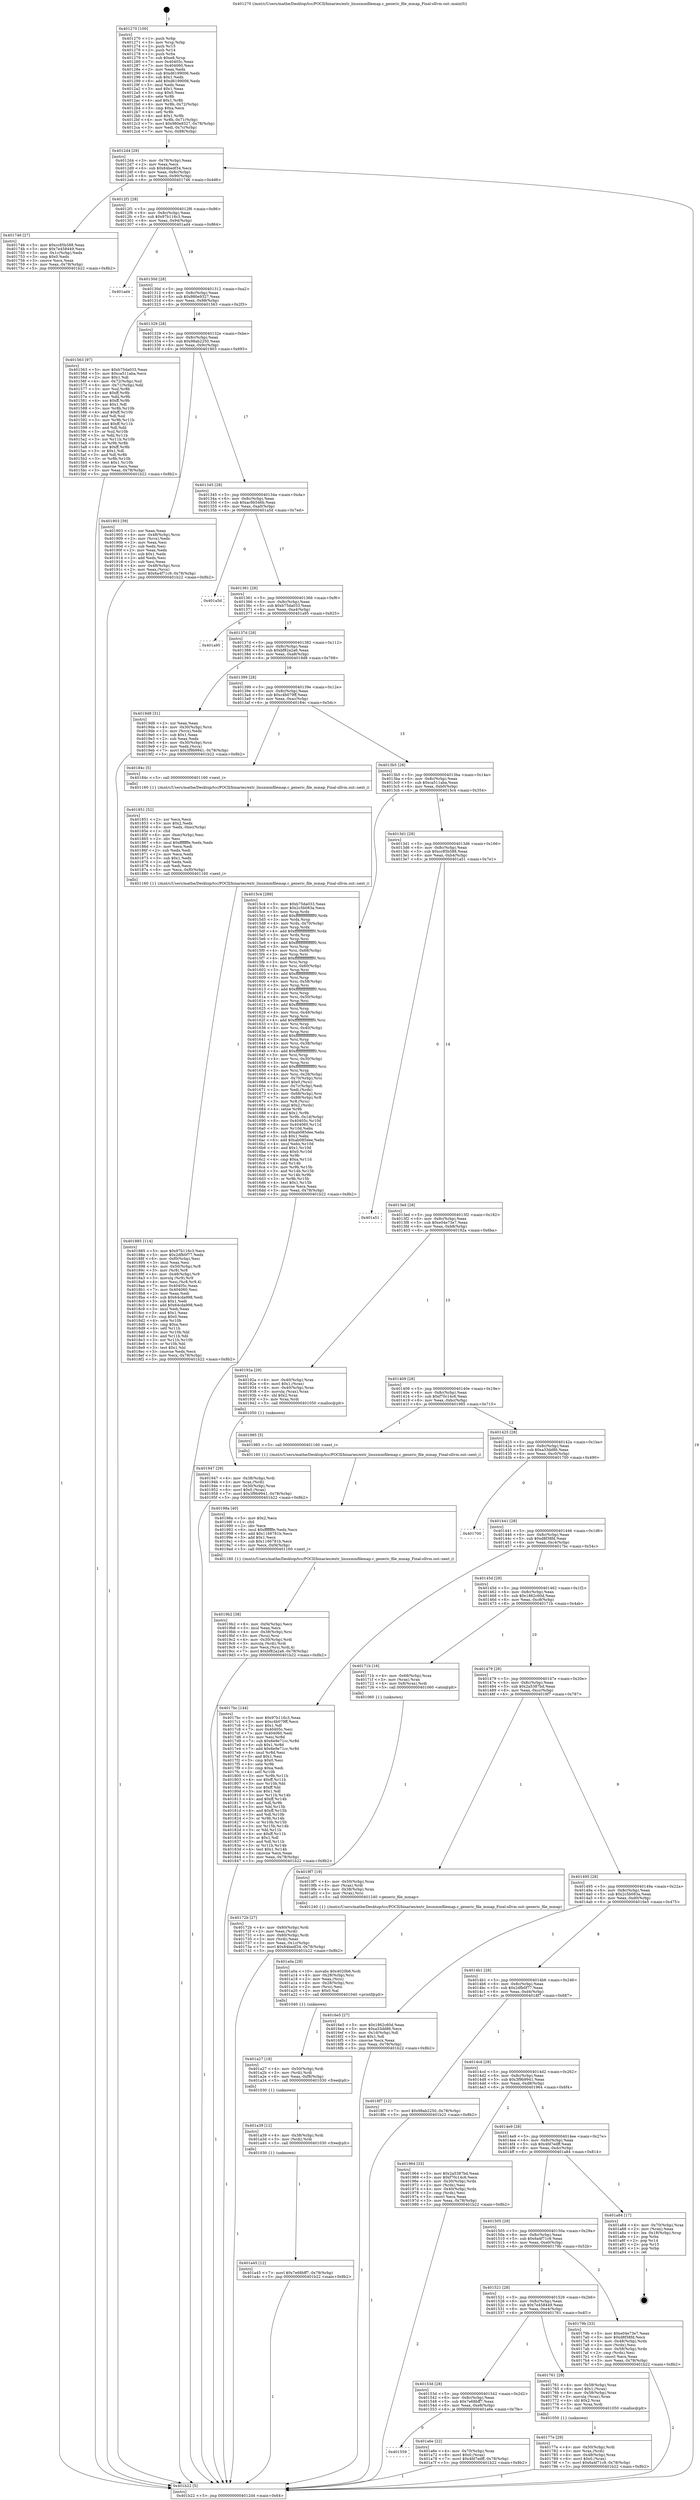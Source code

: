 digraph "0x401270" {
  label = "0x401270 (/mnt/c/Users/mathe/Desktop/tcc/POCII/binaries/extr_linuxmmfilemap.c_generic_file_mmap_Final-ollvm.out::main(0))"
  labelloc = "t"
  node[shape=record]

  Entry [label="",width=0.3,height=0.3,shape=circle,fillcolor=black,style=filled]
  "0x4012d4" [label="{
     0x4012d4 [29]\l
     | [instrs]\l
     &nbsp;&nbsp;0x4012d4 \<+3\>: mov -0x78(%rbp),%eax\l
     &nbsp;&nbsp;0x4012d7 \<+2\>: mov %eax,%ecx\l
     &nbsp;&nbsp;0x4012d9 \<+6\>: sub $0x84bedf34,%ecx\l
     &nbsp;&nbsp;0x4012df \<+6\>: mov %eax,-0x8c(%rbp)\l
     &nbsp;&nbsp;0x4012e5 \<+6\>: mov %ecx,-0x90(%rbp)\l
     &nbsp;&nbsp;0x4012eb \<+6\>: je 0000000000401746 \<main+0x4d6\>\l
  }"]
  "0x401746" [label="{
     0x401746 [27]\l
     | [instrs]\l
     &nbsp;&nbsp;0x401746 \<+5\>: mov $0xcc85b588,%eax\l
     &nbsp;&nbsp;0x40174b \<+5\>: mov $0x7e458449,%ecx\l
     &nbsp;&nbsp;0x401750 \<+3\>: mov -0x1c(%rbp),%edx\l
     &nbsp;&nbsp;0x401753 \<+3\>: cmp $0x0,%edx\l
     &nbsp;&nbsp;0x401756 \<+3\>: cmove %ecx,%eax\l
     &nbsp;&nbsp;0x401759 \<+3\>: mov %eax,-0x78(%rbp)\l
     &nbsp;&nbsp;0x40175c \<+5\>: jmp 0000000000401b22 \<main+0x8b2\>\l
  }"]
  "0x4012f1" [label="{
     0x4012f1 [28]\l
     | [instrs]\l
     &nbsp;&nbsp;0x4012f1 \<+5\>: jmp 00000000004012f6 \<main+0x86\>\l
     &nbsp;&nbsp;0x4012f6 \<+6\>: mov -0x8c(%rbp),%eax\l
     &nbsp;&nbsp;0x4012fc \<+5\>: sub $0x97b116c3,%eax\l
     &nbsp;&nbsp;0x401301 \<+6\>: mov %eax,-0x94(%rbp)\l
     &nbsp;&nbsp;0x401307 \<+6\>: je 0000000000401ad4 \<main+0x864\>\l
  }"]
  Exit [label="",width=0.3,height=0.3,shape=circle,fillcolor=black,style=filled,peripheries=2]
  "0x401ad4" [label="{
     0x401ad4\l
  }", style=dashed]
  "0x40130d" [label="{
     0x40130d [28]\l
     | [instrs]\l
     &nbsp;&nbsp;0x40130d \<+5\>: jmp 0000000000401312 \<main+0xa2\>\l
     &nbsp;&nbsp;0x401312 \<+6\>: mov -0x8c(%rbp),%eax\l
     &nbsp;&nbsp;0x401318 \<+5\>: sub $0x980e9327,%eax\l
     &nbsp;&nbsp;0x40131d \<+6\>: mov %eax,-0x98(%rbp)\l
     &nbsp;&nbsp;0x401323 \<+6\>: je 0000000000401563 \<main+0x2f3\>\l
  }"]
  "0x401559" [label="{
     0x401559\l
  }", style=dashed]
  "0x401563" [label="{
     0x401563 [97]\l
     | [instrs]\l
     &nbsp;&nbsp;0x401563 \<+5\>: mov $0xb75da033,%eax\l
     &nbsp;&nbsp;0x401568 \<+5\>: mov $0xca511aba,%ecx\l
     &nbsp;&nbsp;0x40156d \<+2\>: mov $0x1,%dl\l
     &nbsp;&nbsp;0x40156f \<+4\>: mov -0x72(%rbp),%sil\l
     &nbsp;&nbsp;0x401573 \<+4\>: mov -0x71(%rbp),%dil\l
     &nbsp;&nbsp;0x401577 \<+3\>: mov %sil,%r8b\l
     &nbsp;&nbsp;0x40157a \<+4\>: xor $0xff,%r8b\l
     &nbsp;&nbsp;0x40157e \<+3\>: mov %dil,%r9b\l
     &nbsp;&nbsp;0x401581 \<+4\>: xor $0xff,%r9b\l
     &nbsp;&nbsp;0x401585 \<+3\>: xor $0x1,%dl\l
     &nbsp;&nbsp;0x401588 \<+3\>: mov %r8b,%r10b\l
     &nbsp;&nbsp;0x40158b \<+4\>: and $0xff,%r10b\l
     &nbsp;&nbsp;0x40158f \<+3\>: and %dl,%sil\l
     &nbsp;&nbsp;0x401592 \<+3\>: mov %r9b,%r11b\l
     &nbsp;&nbsp;0x401595 \<+4\>: and $0xff,%r11b\l
     &nbsp;&nbsp;0x401599 \<+3\>: and %dl,%dil\l
     &nbsp;&nbsp;0x40159c \<+3\>: or %sil,%r10b\l
     &nbsp;&nbsp;0x40159f \<+3\>: or %dil,%r11b\l
     &nbsp;&nbsp;0x4015a2 \<+3\>: xor %r11b,%r10b\l
     &nbsp;&nbsp;0x4015a5 \<+3\>: or %r9b,%r8b\l
     &nbsp;&nbsp;0x4015a8 \<+4\>: xor $0xff,%r8b\l
     &nbsp;&nbsp;0x4015ac \<+3\>: or $0x1,%dl\l
     &nbsp;&nbsp;0x4015af \<+3\>: and %dl,%r8b\l
     &nbsp;&nbsp;0x4015b2 \<+3\>: or %r8b,%r10b\l
     &nbsp;&nbsp;0x4015b5 \<+4\>: test $0x1,%r10b\l
     &nbsp;&nbsp;0x4015b9 \<+3\>: cmovne %ecx,%eax\l
     &nbsp;&nbsp;0x4015bc \<+3\>: mov %eax,-0x78(%rbp)\l
     &nbsp;&nbsp;0x4015bf \<+5\>: jmp 0000000000401b22 \<main+0x8b2\>\l
  }"]
  "0x401329" [label="{
     0x401329 [28]\l
     | [instrs]\l
     &nbsp;&nbsp;0x401329 \<+5\>: jmp 000000000040132e \<main+0xbe\>\l
     &nbsp;&nbsp;0x40132e \<+6\>: mov -0x8c(%rbp),%eax\l
     &nbsp;&nbsp;0x401334 \<+5\>: sub $0x98ab2250,%eax\l
     &nbsp;&nbsp;0x401339 \<+6\>: mov %eax,-0x9c(%rbp)\l
     &nbsp;&nbsp;0x40133f \<+6\>: je 0000000000401903 \<main+0x693\>\l
  }"]
  "0x401b22" [label="{
     0x401b22 [5]\l
     | [instrs]\l
     &nbsp;&nbsp;0x401b22 \<+5\>: jmp 00000000004012d4 \<main+0x64\>\l
  }"]
  "0x401270" [label="{
     0x401270 [100]\l
     | [instrs]\l
     &nbsp;&nbsp;0x401270 \<+1\>: push %rbp\l
     &nbsp;&nbsp;0x401271 \<+3\>: mov %rsp,%rbp\l
     &nbsp;&nbsp;0x401274 \<+2\>: push %r15\l
     &nbsp;&nbsp;0x401276 \<+2\>: push %r14\l
     &nbsp;&nbsp;0x401278 \<+1\>: push %rbx\l
     &nbsp;&nbsp;0x401279 \<+7\>: sub $0xe8,%rsp\l
     &nbsp;&nbsp;0x401280 \<+7\>: mov 0x40405c,%eax\l
     &nbsp;&nbsp;0x401287 \<+7\>: mov 0x404060,%ecx\l
     &nbsp;&nbsp;0x40128e \<+2\>: mov %eax,%edx\l
     &nbsp;&nbsp;0x401290 \<+6\>: sub $0xd6199006,%edx\l
     &nbsp;&nbsp;0x401296 \<+3\>: sub $0x1,%edx\l
     &nbsp;&nbsp;0x401299 \<+6\>: add $0xd6199006,%edx\l
     &nbsp;&nbsp;0x40129f \<+3\>: imul %edx,%eax\l
     &nbsp;&nbsp;0x4012a2 \<+3\>: and $0x1,%eax\l
     &nbsp;&nbsp;0x4012a5 \<+3\>: cmp $0x0,%eax\l
     &nbsp;&nbsp;0x4012a8 \<+4\>: sete %r8b\l
     &nbsp;&nbsp;0x4012ac \<+4\>: and $0x1,%r8b\l
     &nbsp;&nbsp;0x4012b0 \<+4\>: mov %r8b,-0x72(%rbp)\l
     &nbsp;&nbsp;0x4012b4 \<+3\>: cmp $0xa,%ecx\l
     &nbsp;&nbsp;0x4012b7 \<+4\>: setl %r8b\l
     &nbsp;&nbsp;0x4012bb \<+4\>: and $0x1,%r8b\l
     &nbsp;&nbsp;0x4012bf \<+4\>: mov %r8b,-0x71(%rbp)\l
     &nbsp;&nbsp;0x4012c3 \<+7\>: movl $0x980e9327,-0x78(%rbp)\l
     &nbsp;&nbsp;0x4012ca \<+3\>: mov %edi,-0x7c(%rbp)\l
     &nbsp;&nbsp;0x4012cd \<+7\>: mov %rsi,-0x88(%rbp)\l
  }"]
  "0x401a6e" [label="{
     0x401a6e [22]\l
     | [instrs]\l
     &nbsp;&nbsp;0x401a6e \<+4\>: mov -0x70(%rbp),%rax\l
     &nbsp;&nbsp;0x401a72 \<+6\>: movl $0x0,(%rax)\l
     &nbsp;&nbsp;0x401a78 \<+7\>: movl $0x4fd7edff,-0x78(%rbp)\l
     &nbsp;&nbsp;0x401a7f \<+5\>: jmp 0000000000401b22 \<main+0x8b2\>\l
  }"]
  "0x401903" [label="{
     0x401903 [39]\l
     | [instrs]\l
     &nbsp;&nbsp;0x401903 \<+2\>: xor %eax,%eax\l
     &nbsp;&nbsp;0x401905 \<+4\>: mov -0x48(%rbp),%rcx\l
     &nbsp;&nbsp;0x401909 \<+2\>: mov (%rcx),%edx\l
     &nbsp;&nbsp;0x40190b \<+2\>: mov %eax,%esi\l
     &nbsp;&nbsp;0x40190d \<+2\>: sub %edx,%esi\l
     &nbsp;&nbsp;0x40190f \<+2\>: mov %eax,%edx\l
     &nbsp;&nbsp;0x401911 \<+3\>: sub $0x1,%edx\l
     &nbsp;&nbsp;0x401914 \<+2\>: add %edx,%esi\l
     &nbsp;&nbsp;0x401916 \<+2\>: sub %esi,%eax\l
     &nbsp;&nbsp;0x401918 \<+4\>: mov -0x48(%rbp),%rcx\l
     &nbsp;&nbsp;0x40191c \<+2\>: mov %eax,(%rcx)\l
     &nbsp;&nbsp;0x40191e \<+7\>: movl $0x6a4f71c9,-0x78(%rbp)\l
     &nbsp;&nbsp;0x401925 \<+5\>: jmp 0000000000401b22 \<main+0x8b2\>\l
  }"]
  "0x401345" [label="{
     0x401345 [28]\l
     | [instrs]\l
     &nbsp;&nbsp;0x401345 \<+5\>: jmp 000000000040134a \<main+0xda\>\l
     &nbsp;&nbsp;0x40134a \<+6\>: mov -0x8c(%rbp),%eax\l
     &nbsp;&nbsp;0x401350 \<+5\>: sub $0xac9b546b,%eax\l
     &nbsp;&nbsp;0x401355 \<+6\>: mov %eax,-0xa0(%rbp)\l
     &nbsp;&nbsp;0x40135b \<+6\>: je 0000000000401a5d \<main+0x7ed\>\l
  }"]
  "0x401a45" [label="{
     0x401a45 [12]\l
     | [instrs]\l
     &nbsp;&nbsp;0x401a45 \<+7\>: movl $0x7e68bff7,-0x78(%rbp)\l
     &nbsp;&nbsp;0x401a4c \<+5\>: jmp 0000000000401b22 \<main+0x8b2\>\l
  }"]
  "0x401a5d" [label="{
     0x401a5d\l
  }", style=dashed]
  "0x401361" [label="{
     0x401361 [28]\l
     | [instrs]\l
     &nbsp;&nbsp;0x401361 \<+5\>: jmp 0000000000401366 \<main+0xf6\>\l
     &nbsp;&nbsp;0x401366 \<+6\>: mov -0x8c(%rbp),%eax\l
     &nbsp;&nbsp;0x40136c \<+5\>: sub $0xb75da033,%eax\l
     &nbsp;&nbsp;0x401371 \<+6\>: mov %eax,-0xa4(%rbp)\l
     &nbsp;&nbsp;0x401377 \<+6\>: je 0000000000401a95 \<main+0x825\>\l
  }"]
  "0x401a39" [label="{
     0x401a39 [12]\l
     | [instrs]\l
     &nbsp;&nbsp;0x401a39 \<+4\>: mov -0x38(%rbp),%rdi\l
     &nbsp;&nbsp;0x401a3d \<+3\>: mov (%rdi),%rdi\l
     &nbsp;&nbsp;0x401a40 \<+5\>: call 0000000000401030 \<free@plt\>\l
     | [calls]\l
     &nbsp;&nbsp;0x401030 \{1\} (unknown)\l
  }"]
  "0x401a95" [label="{
     0x401a95\l
  }", style=dashed]
  "0x40137d" [label="{
     0x40137d [28]\l
     | [instrs]\l
     &nbsp;&nbsp;0x40137d \<+5\>: jmp 0000000000401382 \<main+0x112\>\l
     &nbsp;&nbsp;0x401382 \<+6\>: mov -0x8c(%rbp),%eax\l
     &nbsp;&nbsp;0x401388 \<+5\>: sub $0xbf82a2a6,%eax\l
     &nbsp;&nbsp;0x40138d \<+6\>: mov %eax,-0xa8(%rbp)\l
     &nbsp;&nbsp;0x401393 \<+6\>: je 00000000004019d8 \<main+0x768\>\l
  }"]
  "0x401a27" [label="{
     0x401a27 [18]\l
     | [instrs]\l
     &nbsp;&nbsp;0x401a27 \<+4\>: mov -0x50(%rbp),%rdi\l
     &nbsp;&nbsp;0x401a2b \<+3\>: mov (%rdi),%rdi\l
     &nbsp;&nbsp;0x401a2e \<+6\>: mov %eax,-0xf8(%rbp)\l
     &nbsp;&nbsp;0x401a34 \<+5\>: call 0000000000401030 \<free@plt\>\l
     | [calls]\l
     &nbsp;&nbsp;0x401030 \{1\} (unknown)\l
  }"]
  "0x4019d8" [label="{
     0x4019d8 [31]\l
     | [instrs]\l
     &nbsp;&nbsp;0x4019d8 \<+2\>: xor %eax,%eax\l
     &nbsp;&nbsp;0x4019da \<+4\>: mov -0x30(%rbp),%rcx\l
     &nbsp;&nbsp;0x4019de \<+2\>: mov (%rcx),%edx\l
     &nbsp;&nbsp;0x4019e0 \<+3\>: sub $0x1,%eax\l
     &nbsp;&nbsp;0x4019e3 \<+2\>: sub %eax,%edx\l
     &nbsp;&nbsp;0x4019e5 \<+4\>: mov -0x30(%rbp),%rcx\l
     &nbsp;&nbsp;0x4019e9 \<+2\>: mov %edx,(%rcx)\l
     &nbsp;&nbsp;0x4019eb \<+7\>: movl $0x3f9b9941,-0x78(%rbp)\l
     &nbsp;&nbsp;0x4019f2 \<+5\>: jmp 0000000000401b22 \<main+0x8b2\>\l
  }"]
  "0x401399" [label="{
     0x401399 [28]\l
     | [instrs]\l
     &nbsp;&nbsp;0x401399 \<+5\>: jmp 000000000040139e \<main+0x12e\>\l
     &nbsp;&nbsp;0x40139e \<+6\>: mov -0x8c(%rbp),%eax\l
     &nbsp;&nbsp;0x4013a4 \<+5\>: sub $0xc4b079ff,%eax\l
     &nbsp;&nbsp;0x4013a9 \<+6\>: mov %eax,-0xac(%rbp)\l
     &nbsp;&nbsp;0x4013af \<+6\>: je 000000000040184c \<main+0x5dc\>\l
  }"]
  "0x401a0a" [label="{
     0x401a0a [29]\l
     | [instrs]\l
     &nbsp;&nbsp;0x401a0a \<+10\>: movabs $0x4020b6,%rdi\l
     &nbsp;&nbsp;0x401a14 \<+4\>: mov -0x28(%rbp),%rsi\l
     &nbsp;&nbsp;0x401a18 \<+2\>: mov %eax,(%rsi)\l
     &nbsp;&nbsp;0x401a1a \<+4\>: mov -0x28(%rbp),%rsi\l
     &nbsp;&nbsp;0x401a1e \<+2\>: mov (%rsi),%esi\l
     &nbsp;&nbsp;0x401a20 \<+2\>: mov $0x0,%al\l
     &nbsp;&nbsp;0x401a22 \<+5\>: call 0000000000401040 \<printf@plt\>\l
     | [calls]\l
     &nbsp;&nbsp;0x401040 \{1\} (unknown)\l
  }"]
  "0x40184c" [label="{
     0x40184c [5]\l
     | [instrs]\l
     &nbsp;&nbsp;0x40184c \<+5\>: call 0000000000401160 \<next_i\>\l
     | [calls]\l
     &nbsp;&nbsp;0x401160 \{1\} (/mnt/c/Users/mathe/Desktop/tcc/POCII/binaries/extr_linuxmmfilemap.c_generic_file_mmap_Final-ollvm.out::next_i)\l
  }"]
  "0x4013b5" [label="{
     0x4013b5 [28]\l
     | [instrs]\l
     &nbsp;&nbsp;0x4013b5 \<+5\>: jmp 00000000004013ba \<main+0x14a\>\l
     &nbsp;&nbsp;0x4013ba \<+6\>: mov -0x8c(%rbp),%eax\l
     &nbsp;&nbsp;0x4013c0 \<+5\>: sub $0xca511aba,%eax\l
     &nbsp;&nbsp;0x4013c5 \<+6\>: mov %eax,-0xb0(%rbp)\l
     &nbsp;&nbsp;0x4013cb \<+6\>: je 00000000004015c4 \<main+0x354\>\l
  }"]
  "0x4019b2" [label="{
     0x4019b2 [38]\l
     | [instrs]\l
     &nbsp;&nbsp;0x4019b2 \<+6\>: mov -0xf4(%rbp),%ecx\l
     &nbsp;&nbsp;0x4019b8 \<+3\>: imul %eax,%ecx\l
     &nbsp;&nbsp;0x4019bb \<+4\>: mov -0x38(%rbp),%rsi\l
     &nbsp;&nbsp;0x4019bf \<+3\>: mov (%rsi),%rsi\l
     &nbsp;&nbsp;0x4019c2 \<+4\>: mov -0x30(%rbp),%rdi\l
     &nbsp;&nbsp;0x4019c6 \<+3\>: movslq (%rdi),%rdi\l
     &nbsp;&nbsp;0x4019c9 \<+3\>: mov %ecx,(%rsi,%rdi,4)\l
     &nbsp;&nbsp;0x4019cc \<+7\>: movl $0xbf82a2a6,-0x78(%rbp)\l
     &nbsp;&nbsp;0x4019d3 \<+5\>: jmp 0000000000401b22 \<main+0x8b2\>\l
  }"]
  "0x4015c4" [label="{
     0x4015c4 [289]\l
     | [instrs]\l
     &nbsp;&nbsp;0x4015c4 \<+5\>: mov $0xb75da033,%eax\l
     &nbsp;&nbsp;0x4015c9 \<+5\>: mov $0x2c5b083a,%ecx\l
     &nbsp;&nbsp;0x4015ce \<+3\>: mov %rsp,%rdx\l
     &nbsp;&nbsp;0x4015d1 \<+4\>: add $0xfffffffffffffff0,%rdx\l
     &nbsp;&nbsp;0x4015d5 \<+3\>: mov %rdx,%rsp\l
     &nbsp;&nbsp;0x4015d8 \<+4\>: mov %rdx,-0x70(%rbp)\l
     &nbsp;&nbsp;0x4015dc \<+3\>: mov %rsp,%rdx\l
     &nbsp;&nbsp;0x4015df \<+4\>: add $0xfffffffffffffff0,%rdx\l
     &nbsp;&nbsp;0x4015e3 \<+3\>: mov %rdx,%rsp\l
     &nbsp;&nbsp;0x4015e6 \<+3\>: mov %rsp,%rsi\l
     &nbsp;&nbsp;0x4015e9 \<+4\>: add $0xfffffffffffffff0,%rsi\l
     &nbsp;&nbsp;0x4015ed \<+3\>: mov %rsi,%rsp\l
     &nbsp;&nbsp;0x4015f0 \<+4\>: mov %rsi,-0x68(%rbp)\l
     &nbsp;&nbsp;0x4015f4 \<+3\>: mov %rsp,%rsi\l
     &nbsp;&nbsp;0x4015f7 \<+4\>: add $0xfffffffffffffff0,%rsi\l
     &nbsp;&nbsp;0x4015fb \<+3\>: mov %rsi,%rsp\l
     &nbsp;&nbsp;0x4015fe \<+4\>: mov %rsi,-0x60(%rbp)\l
     &nbsp;&nbsp;0x401602 \<+3\>: mov %rsp,%rsi\l
     &nbsp;&nbsp;0x401605 \<+4\>: add $0xfffffffffffffff0,%rsi\l
     &nbsp;&nbsp;0x401609 \<+3\>: mov %rsi,%rsp\l
     &nbsp;&nbsp;0x40160c \<+4\>: mov %rsi,-0x58(%rbp)\l
     &nbsp;&nbsp;0x401610 \<+3\>: mov %rsp,%rsi\l
     &nbsp;&nbsp;0x401613 \<+4\>: add $0xfffffffffffffff0,%rsi\l
     &nbsp;&nbsp;0x401617 \<+3\>: mov %rsi,%rsp\l
     &nbsp;&nbsp;0x40161a \<+4\>: mov %rsi,-0x50(%rbp)\l
     &nbsp;&nbsp;0x40161e \<+3\>: mov %rsp,%rsi\l
     &nbsp;&nbsp;0x401621 \<+4\>: add $0xfffffffffffffff0,%rsi\l
     &nbsp;&nbsp;0x401625 \<+3\>: mov %rsi,%rsp\l
     &nbsp;&nbsp;0x401628 \<+4\>: mov %rsi,-0x48(%rbp)\l
     &nbsp;&nbsp;0x40162c \<+3\>: mov %rsp,%rsi\l
     &nbsp;&nbsp;0x40162f \<+4\>: add $0xfffffffffffffff0,%rsi\l
     &nbsp;&nbsp;0x401633 \<+3\>: mov %rsi,%rsp\l
     &nbsp;&nbsp;0x401636 \<+4\>: mov %rsi,-0x40(%rbp)\l
     &nbsp;&nbsp;0x40163a \<+3\>: mov %rsp,%rsi\l
     &nbsp;&nbsp;0x40163d \<+4\>: add $0xfffffffffffffff0,%rsi\l
     &nbsp;&nbsp;0x401641 \<+3\>: mov %rsi,%rsp\l
     &nbsp;&nbsp;0x401644 \<+4\>: mov %rsi,-0x38(%rbp)\l
     &nbsp;&nbsp;0x401648 \<+3\>: mov %rsp,%rsi\l
     &nbsp;&nbsp;0x40164b \<+4\>: add $0xfffffffffffffff0,%rsi\l
     &nbsp;&nbsp;0x40164f \<+3\>: mov %rsi,%rsp\l
     &nbsp;&nbsp;0x401652 \<+4\>: mov %rsi,-0x30(%rbp)\l
     &nbsp;&nbsp;0x401656 \<+3\>: mov %rsp,%rsi\l
     &nbsp;&nbsp;0x401659 \<+4\>: add $0xfffffffffffffff0,%rsi\l
     &nbsp;&nbsp;0x40165d \<+3\>: mov %rsi,%rsp\l
     &nbsp;&nbsp;0x401660 \<+4\>: mov %rsi,-0x28(%rbp)\l
     &nbsp;&nbsp;0x401664 \<+4\>: mov -0x70(%rbp),%rsi\l
     &nbsp;&nbsp;0x401668 \<+6\>: movl $0x0,(%rsi)\l
     &nbsp;&nbsp;0x40166e \<+3\>: mov -0x7c(%rbp),%edi\l
     &nbsp;&nbsp;0x401671 \<+2\>: mov %edi,(%rdx)\l
     &nbsp;&nbsp;0x401673 \<+4\>: mov -0x68(%rbp),%rsi\l
     &nbsp;&nbsp;0x401677 \<+7\>: mov -0x88(%rbp),%r8\l
     &nbsp;&nbsp;0x40167e \<+3\>: mov %r8,(%rsi)\l
     &nbsp;&nbsp;0x401681 \<+3\>: cmpl $0x2,(%rdx)\l
     &nbsp;&nbsp;0x401684 \<+4\>: setne %r9b\l
     &nbsp;&nbsp;0x401688 \<+4\>: and $0x1,%r9b\l
     &nbsp;&nbsp;0x40168c \<+4\>: mov %r9b,-0x1d(%rbp)\l
     &nbsp;&nbsp;0x401690 \<+8\>: mov 0x40405c,%r10d\l
     &nbsp;&nbsp;0x401698 \<+8\>: mov 0x404060,%r11d\l
     &nbsp;&nbsp;0x4016a0 \<+3\>: mov %r10d,%ebx\l
     &nbsp;&nbsp;0x4016a3 \<+6\>: sub $0xab085dee,%ebx\l
     &nbsp;&nbsp;0x4016a9 \<+3\>: sub $0x1,%ebx\l
     &nbsp;&nbsp;0x4016ac \<+6\>: add $0xab085dee,%ebx\l
     &nbsp;&nbsp;0x4016b2 \<+4\>: imul %ebx,%r10d\l
     &nbsp;&nbsp;0x4016b6 \<+4\>: and $0x1,%r10d\l
     &nbsp;&nbsp;0x4016ba \<+4\>: cmp $0x0,%r10d\l
     &nbsp;&nbsp;0x4016be \<+4\>: sete %r9b\l
     &nbsp;&nbsp;0x4016c2 \<+4\>: cmp $0xa,%r11d\l
     &nbsp;&nbsp;0x4016c6 \<+4\>: setl %r14b\l
     &nbsp;&nbsp;0x4016ca \<+3\>: mov %r9b,%r15b\l
     &nbsp;&nbsp;0x4016cd \<+3\>: and %r14b,%r15b\l
     &nbsp;&nbsp;0x4016d0 \<+3\>: xor %r14b,%r9b\l
     &nbsp;&nbsp;0x4016d3 \<+3\>: or %r9b,%r15b\l
     &nbsp;&nbsp;0x4016d6 \<+4\>: test $0x1,%r15b\l
     &nbsp;&nbsp;0x4016da \<+3\>: cmovne %ecx,%eax\l
     &nbsp;&nbsp;0x4016dd \<+3\>: mov %eax,-0x78(%rbp)\l
     &nbsp;&nbsp;0x4016e0 \<+5\>: jmp 0000000000401b22 \<main+0x8b2\>\l
  }"]
  "0x4013d1" [label="{
     0x4013d1 [28]\l
     | [instrs]\l
     &nbsp;&nbsp;0x4013d1 \<+5\>: jmp 00000000004013d6 \<main+0x166\>\l
     &nbsp;&nbsp;0x4013d6 \<+6\>: mov -0x8c(%rbp),%eax\l
     &nbsp;&nbsp;0x4013dc \<+5\>: sub $0xcc85b588,%eax\l
     &nbsp;&nbsp;0x4013e1 \<+6\>: mov %eax,-0xb4(%rbp)\l
     &nbsp;&nbsp;0x4013e7 \<+6\>: je 0000000000401a51 \<main+0x7e1\>\l
  }"]
  "0x40198a" [label="{
     0x40198a [40]\l
     | [instrs]\l
     &nbsp;&nbsp;0x40198a \<+5\>: mov $0x2,%ecx\l
     &nbsp;&nbsp;0x40198f \<+1\>: cltd\l
     &nbsp;&nbsp;0x401990 \<+2\>: idiv %ecx\l
     &nbsp;&nbsp;0x401992 \<+6\>: imul $0xfffffffe,%edx,%ecx\l
     &nbsp;&nbsp;0x401998 \<+6\>: add $0x1166781b,%ecx\l
     &nbsp;&nbsp;0x40199e \<+3\>: add $0x1,%ecx\l
     &nbsp;&nbsp;0x4019a1 \<+6\>: sub $0x1166781b,%ecx\l
     &nbsp;&nbsp;0x4019a7 \<+6\>: mov %ecx,-0xf4(%rbp)\l
     &nbsp;&nbsp;0x4019ad \<+5\>: call 0000000000401160 \<next_i\>\l
     | [calls]\l
     &nbsp;&nbsp;0x401160 \{1\} (/mnt/c/Users/mathe/Desktop/tcc/POCII/binaries/extr_linuxmmfilemap.c_generic_file_mmap_Final-ollvm.out::next_i)\l
  }"]
  "0x401947" [label="{
     0x401947 [29]\l
     | [instrs]\l
     &nbsp;&nbsp;0x401947 \<+4\>: mov -0x38(%rbp),%rdi\l
     &nbsp;&nbsp;0x40194b \<+3\>: mov %rax,(%rdi)\l
     &nbsp;&nbsp;0x40194e \<+4\>: mov -0x30(%rbp),%rax\l
     &nbsp;&nbsp;0x401952 \<+6\>: movl $0x0,(%rax)\l
     &nbsp;&nbsp;0x401958 \<+7\>: movl $0x3f9b9941,-0x78(%rbp)\l
     &nbsp;&nbsp;0x40195f \<+5\>: jmp 0000000000401b22 \<main+0x8b2\>\l
  }"]
  "0x401a51" [label="{
     0x401a51\l
  }", style=dashed]
  "0x4013ed" [label="{
     0x4013ed [28]\l
     | [instrs]\l
     &nbsp;&nbsp;0x4013ed \<+5\>: jmp 00000000004013f2 \<main+0x182\>\l
     &nbsp;&nbsp;0x4013f2 \<+6\>: mov -0x8c(%rbp),%eax\l
     &nbsp;&nbsp;0x4013f8 \<+5\>: sub $0xe04e73e7,%eax\l
     &nbsp;&nbsp;0x4013fd \<+6\>: mov %eax,-0xb8(%rbp)\l
     &nbsp;&nbsp;0x401403 \<+6\>: je 000000000040192a \<main+0x6ba\>\l
  }"]
  "0x401885" [label="{
     0x401885 [114]\l
     | [instrs]\l
     &nbsp;&nbsp;0x401885 \<+5\>: mov $0x97b116c3,%ecx\l
     &nbsp;&nbsp;0x40188a \<+5\>: mov $0x2dfb0f77,%edx\l
     &nbsp;&nbsp;0x40188f \<+6\>: mov -0xf0(%rbp),%esi\l
     &nbsp;&nbsp;0x401895 \<+3\>: imul %eax,%esi\l
     &nbsp;&nbsp;0x401898 \<+4\>: mov -0x50(%rbp),%r8\l
     &nbsp;&nbsp;0x40189c \<+3\>: mov (%r8),%r8\l
     &nbsp;&nbsp;0x40189f \<+4\>: mov -0x48(%rbp),%r9\l
     &nbsp;&nbsp;0x4018a3 \<+3\>: movslq (%r9),%r9\l
     &nbsp;&nbsp;0x4018a6 \<+4\>: mov %esi,(%r8,%r9,4)\l
     &nbsp;&nbsp;0x4018aa \<+7\>: mov 0x40405c,%eax\l
     &nbsp;&nbsp;0x4018b1 \<+7\>: mov 0x404060,%esi\l
     &nbsp;&nbsp;0x4018b8 \<+2\>: mov %eax,%edi\l
     &nbsp;&nbsp;0x4018ba \<+6\>: sub $0x64cda998,%edi\l
     &nbsp;&nbsp;0x4018c0 \<+3\>: sub $0x1,%edi\l
     &nbsp;&nbsp;0x4018c3 \<+6\>: add $0x64cda998,%edi\l
     &nbsp;&nbsp;0x4018c9 \<+3\>: imul %edi,%eax\l
     &nbsp;&nbsp;0x4018cc \<+3\>: and $0x1,%eax\l
     &nbsp;&nbsp;0x4018cf \<+3\>: cmp $0x0,%eax\l
     &nbsp;&nbsp;0x4018d2 \<+4\>: sete %r10b\l
     &nbsp;&nbsp;0x4018d6 \<+3\>: cmp $0xa,%esi\l
     &nbsp;&nbsp;0x4018d9 \<+4\>: setl %r11b\l
     &nbsp;&nbsp;0x4018dd \<+3\>: mov %r10b,%bl\l
     &nbsp;&nbsp;0x4018e0 \<+3\>: and %r11b,%bl\l
     &nbsp;&nbsp;0x4018e3 \<+3\>: xor %r11b,%r10b\l
     &nbsp;&nbsp;0x4018e6 \<+3\>: or %r10b,%bl\l
     &nbsp;&nbsp;0x4018e9 \<+3\>: test $0x1,%bl\l
     &nbsp;&nbsp;0x4018ec \<+3\>: cmovne %edx,%ecx\l
     &nbsp;&nbsp;0x4018ef \<+3\>: mov %ecx,-0x78(%rbp)\l
     &nbsp;&nbsp;0x4018f2 \<+5\>: jmp 0000000000401b22 \<main+0x8b2\>\l
  }"]
  "0x40192a" [label="{
     0x40192a [29]\l
     | [instrs]\l
     &nbsp;&nbsp;0x40192a \<+4\>: mov -0x40(%rbp),%rax\l
     &nbsp;&nbsp;0x40192e \<+6\>: movl $0x1,(%rax)\l
     &nbsp;&nbsp;0x401934 \<+4\>: mov -0x40(%rbp),%rax\l
     &nbsp;&nbsp;0x401938 \<+3\>: movslq (%rax),%rax\l
     &nbsp;&nbsp;0x40193b \<+4\>: shl $0x2,%rax\l
     &nbsp;&nbsp;0x40193f \<+3\>: mov %rax,%rdi\l
     &nbsp;&nbsp;0x401942 \<+5\>: call 0000000000401050 \<malloc@plt\>\l
     | [calls]\l
     &nbsp;&nbsp;0x401050 \{1\} (unknown)\l
  }"]
  "0x401409" [label="{
     0x401409 [28]\l
     | [instrs]\l
     &nbsp;&nbsp;0x401409 \<+5\>: jmp 000000000040140e \<main+0x19e\>\l
     &nbsp;&nbsp;0x40140e \<+6\>: mov -0x8c(%rbp),%eax\l
     &nbsp;&nbsp;0x401414 \<+5\>: sub $0xf70c14c6,%eax\l
     &nbsp;&nbsp;0x401419 \<+6\>: mov %eax,-0xbc(%rbp)\l
     &nbsp;&nbsp;0x40141f \<+6\>: je 0000000000401985 \<main+0x715\>\l
  }"]
  "0x401851" [label="{
     0x401851 [52]\l
     | [instrs]\l
     &nbsp;&nbsp;0x401851 \<+2\>: xor %ecx,%ecx\l
     &nbsp;&nbsp;0x401853 \<+5\>: mov $0x2,%edx\l
     &nbsp;&nbsp;0x401858 \<+6\>: mov %edx,-0xec(%rbp)\l
     &nbsp;&nbsp;0x40185e \<+1\>: cltd\l
     &nbsp;&nbsp;0x40185f \<+6\>: mov -0xec(%rbp),%esi\l
     &nbsp;&nbsp;0x401865 \<+2\>: idiv %esi\l
     &nbsp;&nbsp;0x401867 \<+6\>: imul $0xfffffffe,%edx,%edx\l
     &nbsp;&nbsp;0x40186d \<+2\>: mov %ecx,%edi\l
     &nbsp;&nbsp;0x40186f \<+2\>: sub %edx,%edi\l
     &nbsp;&nbsp;0x401871 \<+2\>: mov %ecx,%edx\l
     &nbsp;&nbsp;0x401873 \<+3\>: sub $0x1,%edx\l
     &nbsp;&nbsp;0x401876 \<+2\>: add %edx,%edi\l
     &nbsp;&nbsp;0x401878 \<+2\>: sub %edi,%ecx\l
     &nbsp;&nbsp;0x40187a \<+6\>: mov %ecx,-0xf0(%rbp)\l
     &nbsp;&nbsp;0x401880 \<+5\>: call 0000000000401160 \<next_i\>\l
     | [calls]\l
     &nbsp;&nbsp;0x401160 \{1\} (/mnt/c/Users/mathe/Desktop/tcc/POCII/binaries/extr_linuxmmfilemap.c_generic_file_mmap_Final-ollvm.out::next_i)\l
  }"]
  "0x401985" [label="{
     0x401985 [5]\l
     | [instrs]\l
     &nbsp;&nbsp;0x401985 \<+5\>: call 0000000000401160 \<next_i\>\l
     | [calls]\l
     &nbsp;&nbsp;0x401160 \{1\} (/mnt/c/Users/mathe/Desktop/tcc/POCII/binaries/extr_linuxmmfilemap.c_generic_file_mmap_Final-ollvm.out::next_i)\l
  }"]
  "0x401425" [label="{
     0x401425 [28]\l
     | [instrs]\l
     &nbsp;&nbsp;0x401425 \<+5\>: jmp 000000000040142a \<main+0x1ba\>\l
     &nbsp;&nbsp;0x40142a \<+6\>: mov -0x8c(%rbp),%eax\l
     &nbsp;&nbsp;0x401430 \<+5\>: sub $0xa33dd86,%eax\l
     &nbsp;&nbsp;0x401435 \<+6\>: mov %eax,-0xc0(%rbp)\l
     &nbsp;&nbsp;0x40143b \<+6\>: je 0000000000401700 \<main+0x490\>\l
  }"]
  "0x40177e" [label="{
     0x40177e [29]\l
     | [instrs]\l
     &nbsp;&nbsp;0x40177e \<+4\>: mov -0x50(%rbp),%rdi\l
     &nbsp;&nbsp;0x401782 \<+3\>: mov %rax,(%rdi)\l
     &nbsp;&nbsp;0x401785 \<+4\>: mov -0x48(%rbp),%rax\l
     &nbsp;&nbsp;0x401789 \<+6\>: movl $0x0,(%rax)\l
     &nbsp;&nbsp;0x40178f \<+7\>: movl $0x6a4f71c9,-0x78(%rbp)\l
     &nbsp;&nbsp;0x401796 \<+5\>: jmp 0000000000401b22 \<main+0x8b2\>\l
  }"]
  "0x401700" [label="{
     0x401700\l
  }", style=dashed]
  "0x401441" [label="{
     0x401441 [28]\l
     | [instrs]\l
     &nbsp;&nbsp;0x401441 \<+5\>: jmp 0000000000401446 \<main+0x1d6\>\l
     &nbsp;&nbsp;0x401446 \<+6\>: mov -0x8c(%rbp),%eax\l
     &nbsp;&nbsp;0x40144c \<+5\>: sub $0xd8f38fd,%eax\l
     &nbsp;&nbsp;0x401451 \<+6\>: mov %eax,-0xc4(%rbp)\l
     &nbsp;&nbsp;0x401457 \<+6\>: je 00000000004017bc \<main+0x54c\>\l
  }"]
  "0x40153d" [label="{
     0x40153d [28]\l
     | [instrs]\l
     &nbsp;&nbsp;0x40153d \<+5\>: jmp 0000000000401542 \<main+0x2d2\>\l
     &nbsp;&nbsp;0x401542 \<+6\>: mov -0x8c(%rbp),%eax\l
     &nbsp;&nbsp;0x401548 \<+5\>: sub $0x7e68bff7,%eax\l
     &nbsp;&nbsp;0x40154d \<+6\>: mov %eax,-0xe8(%rbp)\l
     &nbsp;&nbsp;0x401553 \<+6\>: je 0000000000401a6e \<main+0x7fe\>\l
  }"]
  "0x4017bc" [label="{
     0x4017bc [144]\l
     | [instrs]\l
     &nbsp;&nbsp;0x4017bc \<+5\>: mov $0x97b116c3,%eax\l
     &nbsp;&nbsp;0x4017c1 \<+5\>: mov $0xc4b079ff,%ecx\l
     &nbsp;&nbsp;0x4017c6 \<+2\>: mov $0x1,%dl\l
     &nbsp;&nbsp;0x4017c8 \<+7\>: mov 0x40405c,%esi\l
     &nbsp;&nbsp;0x4017cf \<+7\>: mov 0x404060,%edi\l
     &nbsp;&nbsp;0x4017d6 \<+3\>: mov %esi,%r8d\l
     &nbsp;&nbsp;0x4017d9 \<+7\>: sub $0x6e9e71cc,%r8d\l
     &nbsp;&nbsp;0x4017e0 \<+4\>: sub $0x1,%r8d\l
     &nbsp;&nbsp;0x4017e4 \<+7\>: add $0x6e9e71cc,%r8d\l
     &nbsp;&nbsp;0x4017eb \<+4\>: imul %r8d,%esi\l
     &nbsp;&nbsp;0x4017ef \<+3\>: and $0x1,%esi\l
     &nbsp;&nbsp;0x4017f2 \<+3\>: cmp $0x0,%esi\l
     &nbsp;&nbsp;0x4017f5 \<+4\>: sete %r9b\l
     &nbsp;&nbsp;0x4017f9 \<+3\>: cmp $0xa,%edi\l
     &nbsp;&nbsp;0x4017fc \<+4\>: setl %r10b\l
     &nbsp;&nbsp;0x401800 \<+3\>: mov %r9b,%r11b\l
     &nbsp;&nbsp;0x401803 \<+4\>: xor $0xff,%r11b\l
     &nbsp;&nbsp;0x401807 \<+3\>: mov %r10b,%bl\l
     &nbsp;&nbsp;0x40180a \<+3\>: xor $0xff,%bl\l
     &nbsp;&nbsp;0x40180d \<+3\>: xor $0x1,%dl\l
     &nbsp;&nbsp;0x401810 \<+3\>: mov %r11b,%r14b\l
     &nbsp;&nbsp;0x401813 \<+4\>: and $0xff,%r14b\l
     &nbsp;&nbsp;0x401817 \<+3\>: and %dl,%r9b\l
     &nbsp;&nbsp;0x40181a \<+3\>: mov %bl,%r15b\l
     &nbsp;&nbsp;0x40181d \<+4\>: and $0xff,%r15b\l
     &nbsp;&nbsp;0x401821 \<+3\>: and %dl,%r10b\l
     &nbsp;&nbsp;0x401824 \<+3\>: or %r9b,%r14b\l
     &nbsp;&nbsp;0x401827 \<+3\>: or %r10b,%r15b\l
     &nbsp;&nbsp;0x40182a \<+3\>: xor %r15b,%r14b\l
     &nbsp;&nbsp;0x40182d \<+3\>: or %bl,%r11b\l
     &nbsp;&nbsp;0x401830 \<+4\>: xor $0xff,%r11b\l
     &nbsp;&nbsp;0x401834 \<+3\>: or $0x1,%dl\l
     &nbsp;&nbsp;0x401837 \<+3\>: and %dl,%r11b\l
     &nbsp;&nbsp;0x40183a \<+3\>: or %r11b,%r14b\l
     &nbsp;&nbsp;0x40183d \<+4\>: test $0x1,%r14b\l
     &nbsp;&nbsp;0x401841 \<+3\>: cmovne %ecx,%eax\l
     &nbsp;&nbsp;0x401844 \<+3\>: mov %eax,-0x78(%rbp)\l
     &nbsp;&nbsp;0x401847 \<+5\>: jmp 0000000000401b22 \<main+0x8b2\>\l
  }"]
  "0x40145d" [label="{
     0x40145d [28]\l
     | [instrs]\l
     &nbsp;&nbsp;0x40145d \<+5\>: jmp 0000000000401462 \<main+0x1f2\>\l
     &nbsp;&nbsp;0x401462 \<+6\>: mov -0x8c(%rbp),%eax\l
     &nbsp;&nbsp;0x401468 \<+5\>: sub $0x1862c60d,%eax\l
     &nbsp;&nbsp;0x40146d \<+6\>: mov %eax,-0xc8(%rbp)\l
     &nbsp;&nbsp;0x401473 \<+6\>: je 000000000040171b \<main+0x4ab\>\l
  }"]
  "0x401761" [label="{
     0x401761 [29]\l
     | [instrs]\l
     &nbsp;&nbsp;0x401761 \<+4\>: mov -0x58(%rbp),%rax\l
     &nbsp;&nbsp;0x401765 \<+6\>: movl $0x1,(%rax)\l
     &nbsp;&nbsp;0x40176b \<+4\>: mov -0x58(%rbp),%rax\l
     &nbsp;&nbsp;0x40176f \<+3\>: movslq (%rax),%rax\l
     &nbsp;&nbsp;0x401772 \<+4\>: shl $0x2,%rax\l
     &nbsp;&nbsp;0x401776 \<+3\>: mov %rax,%rdi\l
     &nbsp;&nbsp;0x401779 \<+5\>: call 0000000000401050 \<malloc@plt\>\l
     | [calls]\l
     &nbsp;&nbsp;0x401050 \{1\} (unknown)\l
  }"]
  "0x40171b" [label="{
     0x40171b [16]\l
     | [instrs]\l
     &nbsp;&nbsp;0x40171b \<+4\>: mov -0x68(%rbp),%rax\l
     &nbsp;&nbsp;0x40171f \<+3\>: mov (%rax),%rax\l
     &nbsp;&nbsp;0x401722 \<+4\>: mov 0x8(%rax),%rdi\l
     &nbsp;&nbsp;0x401726 \<+5\>: call 0000000000401060 \<atoi@plt\>\l
     | [calls]\l
     &nbsp;&nbsp;0x401060 \{1\} (unknown)\l
  }"]
  "0x401479" [label="{
     0x401479 [28]\l
     | [instrs]\l
     &nbsp;&nbsp;0x401479 \<+5\>: jmp 000000000040147e \<main+0x20e\>\l
     &nbsp;&nbsp;0x40147e \<+6\>: mov -0x8c(%rbp),%eax\l
     &nbsp;&nbsp;0x401484 \<+5\>: sub $0x2a5387bd,%eax\l
     &nbsp;&nbsp;0x401489 \<+6\>: mov %eax,-0xcc(%rbp)\l
     &nbsp;&nbsp;0x40148f \<+6\>: je 00000000004019f7 \<main+0x787\>\l
  }"]
  "0x401521" [label="{
     0x401521 [28]\l
     | [instrs]\l
     &nbsp;&nbsp;0x401521 \<+5\>: jmp 0000000000401526 \<main+0x2b6\>\l
     &nbsp;&nbsp;0x401526 \<+6\>: mov -0x8c(%rbp),%eax\l
     &nbsp;&nbsp;0x40152c \<+5\>: sub $0x7e458449,%eax\l
     &nbsp;&nbsp;0x401531 \<+6\>: mov %eax,-0xe4(%rbp)\l
     &nbsp;&nbsp;0x401537 \<+6\>: je 0000000000401761 \<main+0x4f1\>\l
  }"]
  "0x4019f7" [label="{
     0x4019f7 [19]\l
     | [instrs]\l
     &nbsp;&nbsp;0x4019f7 \<+4\>: mov -0x50(%rbp),%rax\l
     &nbsp;&nbsp;0x4019fb \<+3\>: mov (%rax),%rdi\l
     &nbsp;&nbsp;0x4019fe \<+4\>: mov -0x38(%rbp),%rax\l
     &nbsp;&nbsp;0x401a02 \<+3\>: mov (%rax),%rsi\l
     &nbsp;&nbsp;0x401a05 \<+5\>: call 0000000000401240 \<generic_file_mmap\>\l
     | [calls]\l
     &nbsp;&nbsp;0x401240 \{1\} (/mnt/c/Users/mathe/Desktop/tcc/POCII/binaries/extr_linuxmmfilemap.c_generic_file_mmap_Final-ollvm.out::generic_file_mmap)\l
  }"]
  "0x401495" [label="{
     0x401495 [28]\l
     | [instrs]\l
     &nbsp;&nbsp;0x401495 \<+5\>: jmp 000000000040149a \<main+0x22a\>\l
     &nbsp;&nbsp;0x40149a \<+6\>: mov -0x8c(%rbp),%eax\l
     &nbsp;&nbsp;0x4014a0 \<+5\>: sub $0x2c5b083a,%eax\l
     &nbsp;&nbsp;0x4014a5 \<+6\>: mov %eax,-0xd0(%rbp)\l
     &nbsp;&nbsp;0x4014ab \<+6\>: je 00000000004016e5 \<main+0x475\>\l
  }"]
  "0x40179b" [label="{
     0x40179b [33]\l
     | [instrs]\l
     &nbsp;&nbsp;0x40179b \<+5\>: mov $0xe04e73e7,%eax\l
     &nbsp;&nbsp;0x4017a0 \<+5\>: mov $0xd8f38fd,%ecx\l
     &nbsp;&nbsp;0x4017a5 \<+4\>: mov -0x48(%rbp),%rdx\l
     &nbsp;&nbsp;0x4017a9 \<+2\>: mov (%rdx),%esi\l
     &nbsp;&nbsp;0x4017ab \<+4\>: mov -0x58(%rbp),%rdx\l
     &nbsp;&nbsp;0x4017af \<+2\>: cmp (%rdx),%esi\l
     &nbsp;&nbsp;0x4017b1 \<+3\>: cmovl %ecx,%eax\l
     &nbsp;&nbsp;0x4017b4 \<+3\>: mov %eax,-0x78(%rbp)\l
     &nbsp;&nbsp;0x4017b7 \<+5\>: jmp 0000000000401b22 \<main+0x8b2\>\l
  }"]
  "0x4016e5" [label="{
     0x4016e5 [27]\l
     | [instrs]\l
     &nbsp;&nbsp;0x4016e5 \<+5\>: mov $0x1862c60d,%eax\l
     &nbsp;&nbsp;0x4016ea \<+5\>: mov $0xa33dd86,%ecx\l
     &nbsp;&nbsp;0x4016ef \<+3\>: mov -0x1d(%rbp),%dl\l
     &nbsp;&nbsp;0x4016f2 \<+3\>: test $0x1,%dl\l
     &nbsp;&nbsp;0x4016f5 \<+3\>: cmovne %ecx,%eax\l
     &nbsp;&nbsp;0x4016f8 \<+3\>: mov %eax,-0x78(%rbp)\l
     &nbsp;&nbsp;0x4016fb \<+5\>: jmp 0000000000401b22 \<main+0x8b2\>\l
  }"]
  "0x4014b1" [label="{
     0x4014b1 [28]\l
     | [instrs]\l
     &nbsp;&nbsp;0x4014b1 \<+5\>: jmp 00000000004014b6 \<main+0x246\>\l
     &nbsp;&nbsp;0x4014b6 \<+6\>: mov -0x8c(%rbp),%eax\l
     &nbsp;&nbsp;0x4014bc \<+5\>: sub $0x2dfb0f77,%eax\l
     &nbsp;&nbsp;0x4014c1 \<+6\>: mov %eax,-0xd4(%rbp)\l
     &nbsp;&nbsp;0x4014c7 \<+6\>: je 00000000004018f7 \<main+0x687\>\l
  }"]
  "0x40172b" [label="{
     0x40172b [27]\l
     | [instrs]\l
     &nbsp;&nbsp;0x40172b \<+4\>: mov -0x60(%rbp),%rdi\l
     &nbsp;&nbsp;0x40172f \<+2\>: mov %eax,(%rdi)\l
     &nbsp;&nbsp;0x401731 \<+4\>: mov -0x60(%rbp),%rdi\l
     &nbsp;&nbsp;0x401735 \<+2\>: mov (%rdi),%eax\l
     &nbsp;&nbsp;0x401737 \<+3\>: mov %eax,-0x1c(%rbp)\l
     &nbsp;&nbsp;0x40173a \<+7\>: movl $0x84bedf34,-0x78(%rbp)\l
     &nbsp;&nbsp;0x401741 \<+5\>: jmp 0000000000401b22 \<main+0x8b2\>\l
  }"]
  "0x401505" [label="{
     0x401505 [28]\l
     | [instrs]\l
     &nbsp;&nbsp;0x401505 \<+5\>: jmp 000000000040150a \<main+0x29a\>\l
     &nbsp;&nbsp;0x40150a \<+6\>: mov -0x8c(%rbp),%eax\l
     &nbsp;&nbsp;0x401510 \<+5\>: sub $0x6a4f71c9,%eax\l
     &nbsp;&nbsp;0x401515 \<+6\>: mov %eax,-0xe0(%rbp)\l
     &nbsp;&nbsp;0x40151b \<+6\>: je 000000000040179b \<main+0x52b\>\l
  }"]
  "0x4018f7" [label="{
     0x4018f7 [12]\l
     | [instrs]\l
     &nbsp;&nbsp;0x4018f7 \<+7\>: movl $0x98ab2250,-0x78(%rbp)\l
     &nbsp;&nbsp;0x4018fe \<+5\>: jmp 0000000000401b22 \<main+0x8b2\>\l
  }"]
  "0x4014cd" [label="{
     0x4014cd [28]\l
     | [instrs]\l
     &nbsp;&nbsp;0x4014cd \<+5\>: jmp 00000000004014d2 \<main+0x262\>\l
     &nbsp;&nbsp;0x4014d2 \<+6\>: mov -0x8c(%rbp),%eax\l
     &nbsp;&nbsp;0x4014d8 \<+5\>: sub $0x3f9b9941,%eax\l
     &nbsp;&nbsp;0x4014dd \<+6\>: mov %eax,-0xd8(%rbp)\l
     &nbsp;&nbsp;0x4014e3 \<+6\>: je 0000000000401964 \<main+0x6f4\>\l
  }"]
  "0x401a84" [label="{
     0x401a84 [17]\l
     | [instrs]\l
     &nbsp;&nbsp;0x401a84 \<+4\>: mov -0x70(%rbp),%rax\l
     &nbsp;&nbsp;0x401a88 \<+2\>: mov (%rax),%eax\l
     &nbsp;&nbsp;0x401a8a \<+4\>: lea -0x18(%rbp),%rsp\l
     &nbsp;&nbsp;0x401a8e \<+1\>: pop %rbx\l
     &nbsp;&nbsp;0x401a8f \<+2\>: pop %r14\l
     &nbsp;&nbsp;0x401a91 \<+2\>: pop %r15\l
     &nbsp;&nbsp;0x401a93 \<+1\>: pop %rbp\l
     &nbsp;&nbsp;0x401a94 \<+1\>: ret\l
  }"]
  "0x401964" [label="{
     0x401964 [33]\l
     | [instrs]\l
     &nbsp;&nbsp;0x401964 \<+5\>: mov $0x2a5387bd,%eax\l
     &nbsp;&nbsp;0x401969 \<+5\>: mov $0xf70c14c6,%ecx\l
     &nbsp;&nbsp;0x40196e \<+4\>: mov -0x30(%rbp),%rdx\l
     &nbsp;&nbsp;0x401972 \<+2\>: mov (%rdx),%esi\l
     &nbsp;&nbsp;0x401974 \<+4\>: mov -0x40(%rbp),%rdx\l
     &nbsp;&nbsp;0x401978 \<+2\>: cmp (%rdx),%esi\l
     &nbsp;&nbsp;0x40197a \<+3\>: cmovl %ecx,%eax\l
     &nbsp;&nbsp;0x40197d \<+3\>: mov %eax,-0x78(%rbp)\l
     &nbsp;&nbsp;0x401980 \<+5\>: jmp 0000000000401b22 \<main+0x8b2\>\l
  }"]
  "0x4014e9" [label="{
     0x4014e9 [28]\l
     | [instrs]\l
     &nbsp;&nbsp;0x4014e9 \<+5\>: jmp 00000000004014ee \<main+0x27e\>\l
     &nbsp;&nbsp;0x4014ee \<+6\>: mov -0x8c(%rbp),%eax\l
     &nbsp;&nbsp;0x4014f4 \<+5\>: sub $0x4fd7edff,%eax\l
     &nbsp;&nbsp;0x4014f9 \<+6\>: mov %eax,-0xdc(%rbp)\l
     &nbsp;&nbsp;0x4014ff \<+6\>: je 0000000000401a84 \<main+0x814\>\l
  }"]
  Entry -> "0x401270" [label=" 1"]
  "0x4012d4" -> "0x401746" [label=" 1"]
  "0x4012d4" -> "0x4012f1" [label=" 19"]
  "0x401a84" -> Exit [label=" 1"]
  "0x4012f1" -> "0x401ad4" [label=" 0"]
  "0x4012f1" -> "0x40130d" [label=" 19"]
  "0x401a6e" -> "0x401b22" [label=" 1"]
  "0x40130d" -> "0x401563" [label=" 1"]
  "0x40130d" -> "0x401329" [label=" 18"]
  "0x401563" -> "0x401b22" [label=" 1"]
  "0x401270" -> "0x4012d4" [label=" 1"]
  "0x401b22" -> "0x4012d4" [label=" 19"]
  "0x40153d" -> "0x401559" [label=" 0"]
  "0x401329" -> "0x401903" [label=" 1"]
  "0x401329" -> "0x401345" [label=" 17"]
  "0x40153d" -> "0x401a6e" [label=" 1"]
  "0x401345" -> "0x401a5d" [label=" 0"]
  "0x401345" -> "0x401361" [label=" 17"]
  "0x401a45" -> "0x401b22" [label=" 1"]
  "0x401361" -> "0x401a95" [label=" 0"]
  "0x401361" -> "0x40137d" [label=" 17"]
  "0x401a39" -> "0x401a45" [label=" 1"]
  "0x40137d" -> "0x4019d8" [label=" 1"]
  "0x40137d" -> "0x401399" [label=" 16"]
  "0x401a27" -> "0x401a39" [label=" 1"]
  "0x401399" -> "0x40184c" [label=" 1"]
  "0x401399" -> "0x4013b5" [label=" 15"]
  "0x401a0a" -> "0x401a27" [label=" 1"]
  "0x4013b5" -> "0x4015c4" [label=" 1"]
  "0x4013b5" -> "0x4013d1" [label=" 14"]
  "0x4019f7" -> "0x401a0a" [label=" 1"]
  "0x4015c4" -> "0x401b22" [label=" 1"]
  "0x4019d8" -> "0x401b22" [label=" 1"]
  "0x4013d1" -> "0x401a51" [label=" 0"]
  "0x4013d1" -> "0x4013ed" [label=" 14"]
  "0x4019b2" -> "0x401b22" [label=" 1"]
  "0x4013ed" -> "0x40192a" [label=" 1"]
  "0x4013ed" -> "0x401409" [label=" 13"]
  "0x40198a" -> "0x4019b2" [label=" 1"]
  "0x401409" -> "0x401985" [label=" 1"]
  "0x401409" -> "0x401425" [label=" 12"]
  "0x401985" -> "0x40198a" [label=" 1"]
  "0x401425" -> "0x401700" [label=" 0"]
  "0x401425" -> "0x401441" [label=" 12"]
  "0x401964" -> "0x401b22" [label=" 2"]
  "0x401441" -> "0x4017bc" [label=" 1"]
  "0x401441" -> "0x40145d" [label=" 11"]
  "0x401947" -> "0x401b22" [label=" 1"]
  "0x40145d" -> "0x40171b" [label=" 1"]
  "0x40145d" -> "0x401479" [label=" 10"]
  "0x40192a" -> "0x401947" [label=" 1"]
  "0x401479" -> "0x4019f7" [label=" 1"]
  "0x401479" -> "0x401495" [label=" 9"]
  "0x4018f7" -> "0x401b22" [label=" 1"]
  "0x401495" -> "0x4016e5" [label=" 1"]
  "0x401495" -> "0x4014b1" [label=" 8"]
  "0x4016e5" -> "0x401b22" [label=" 1"]
  "0x40171b" -> "0x40172b" [label=" 1"]
  "0x40172b" -> "0x401b22" [label=" 1"]
  "0x401746" -> "0x401b22" [label=" 1"]
  "0x401885" -> "0x401b22" [label=" 1"]
  "0x4014b1" -> "0x4018f7" [label=" 1"]
  "0x4014b1" -> "0x4014cd" [label=" 7"]
  "0x40184c" -> "0x401851" [label=" 1"]
  "0x4014cd" -> "0x401964" [label=" 2"]
  "0x4014cd" -> "0x4014e9" [label=" 5"]
  "0x4017bc" -> "0x401b22" [label=" 1"]
  "0x4014e9" -> "0x401a84" [label=" 1"]
  "0x4014e9" -> "0x401505" [label=" 4"]
  "0x401851" -> "0x401885" [label=" 1"]
  "0x401505" -> "0x40179b" [label=" 2"]
  "0x401505" -> "0x401521" [label=" 2"]
  "0x401903" -> "0x401b22" [label=" 1"]
  "0x401521" -> "0x401761" [label=" 1"]
  "0x401521" -> "0x40153d" [label=" 1"]
  "0x401761" -> "0x40177e" [label=" 1"]
  "0x40177e" -> "0x401b22" [label=" 1"]
  "0x40179b" -> "0x401b22" [label=" 2"]
}
